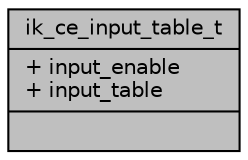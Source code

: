 digraph "ik_ce_input_table_t"
{
 // INTERACTIVE_SVG=YES
 // LATEX_PDF_SIZE
  bgcolor="transparent";
  edge [fontname="Helvetica",fontsize="10",labelfontname="Helvetica",labelfontsize="10"];
  node [fontname="Helvetica",fontsize="10",shape=record];
  Node1 [label="{ik_ce_input_table_t\n|+ input_enable\l+ input_table\l|}",height=0.2,width=0.4,color="black", fillcolor="grey75", style="filled", fontcolor="black",tooltip=" "];
}

